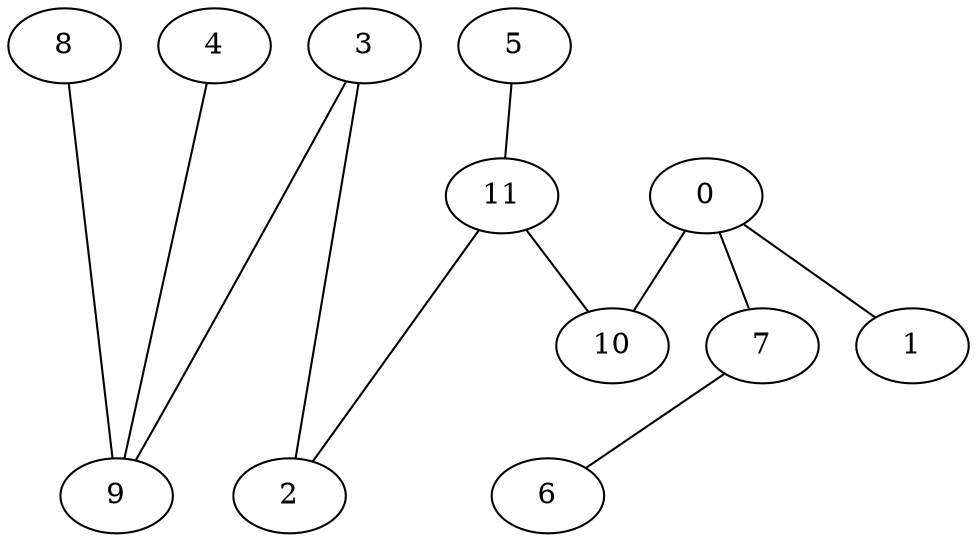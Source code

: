 strict graph {


	"3" [  weight=0 ];

	"3" -- "9" [  weight=0 ];

	"3" -- "2" [  weight=0 ];

	"8" [  weight=0 ];

	"8" -- "9" [  weight=0 ];

	"5" [  weight=0 ];

	"5" -- "11" [  weight=0 ];

	"11" [  weight=0 ];

	"11" -- "5" [  weight=0 ];

	"11" -- "2" [  weight=0 ];

	"11" -- "10" [  weight=0 ];

	"2" [  weight=0 ];

	"2" -- "11" [  weight=0 ];

	"2" -- "3" [  weight=0 ];

	"4" [  weight=0 ];

	"4" -- "9" [  weight=0 ];

	"0" [  weight=0 ];

	"0" -- "10" [  weight=0 ];

	"0" -- "7" [  weight=0 ];

	"0" -- "1" [  weight=0 ];

	"9" [  weight=0 ];

	"9" -- "3" [  weight=0 ];

	"9" -- "4" [  weight=0 ];

	"9" -- "8" [  weight=0 ];

	"7" [  weight=0 ];

	"7" [  weight=0 ];

	"7" -- "6" [  weight=0 ];

	"6" [  weight=0 ];

	"6" -- "7" [  weight=0 ];

	"1" [  weight=0 ];

	"1" [  weight=0 ];

	"10" [  weight=0 ];

	"10" [  weight=0 ];

	"10" -- "11" [  weight=0 ];

}
